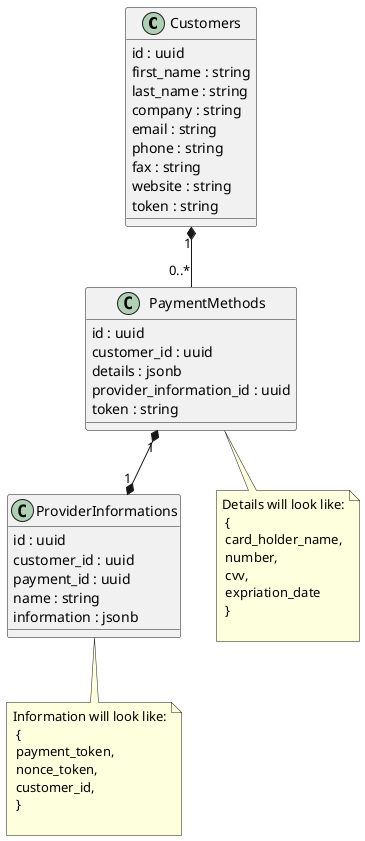 @startuml
class Customers {
  id : uuid
  first_name : string
  last_name : string
  company : string
  email : string
  phone : string
  fax : string
  website : string
  token : string
}

class PaymentMethods {
  id : uuid
  customer_id : uuid
  details : jsonb
  provider_information_id : uuid
  token : string
}

class ProviderInformations {
  id : uuid
  customer_id : uuid
  payment_id : uuid
  name : string
  information : jsonb
}

note "Details will look like:\n {\n card_holder_name,\n number,\n cvv,\n expriation_date\n }\n" as details
note "Information will look like:\n {\n payment_token,\n nonce_token,\n customer_id,\n }\n" as information

Customers "1" *-- "0..*" PaymentMethods
PaymentMethods .. details
PaymentMethods "1" *--* "1" ProviderInformations
ProviderInformations .. information

@enduml
